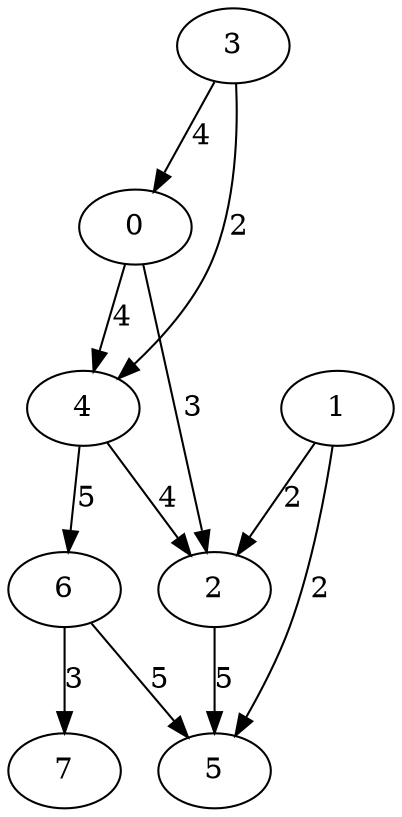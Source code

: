  digraph OurDirectedGraph {    
 "3" -> {"0"} [label="4"]
 "3" -> {"4"} [label="2"]
 "0" -> {"2"} [label="3"]
 "0" -> {"4"} [label="4"]
 "4" -> {"2"} [label="4"]
 "4" -> {"6"} [label="5"]
 "2" -> {"5"} [label="5"]
 "1" -> {"2"} [label="2"]
 "1" -> {"5"} [label="2"]
 "6" -> {"5"} [label="5"]
 "6" -> {"7"} [label="3"]
 }